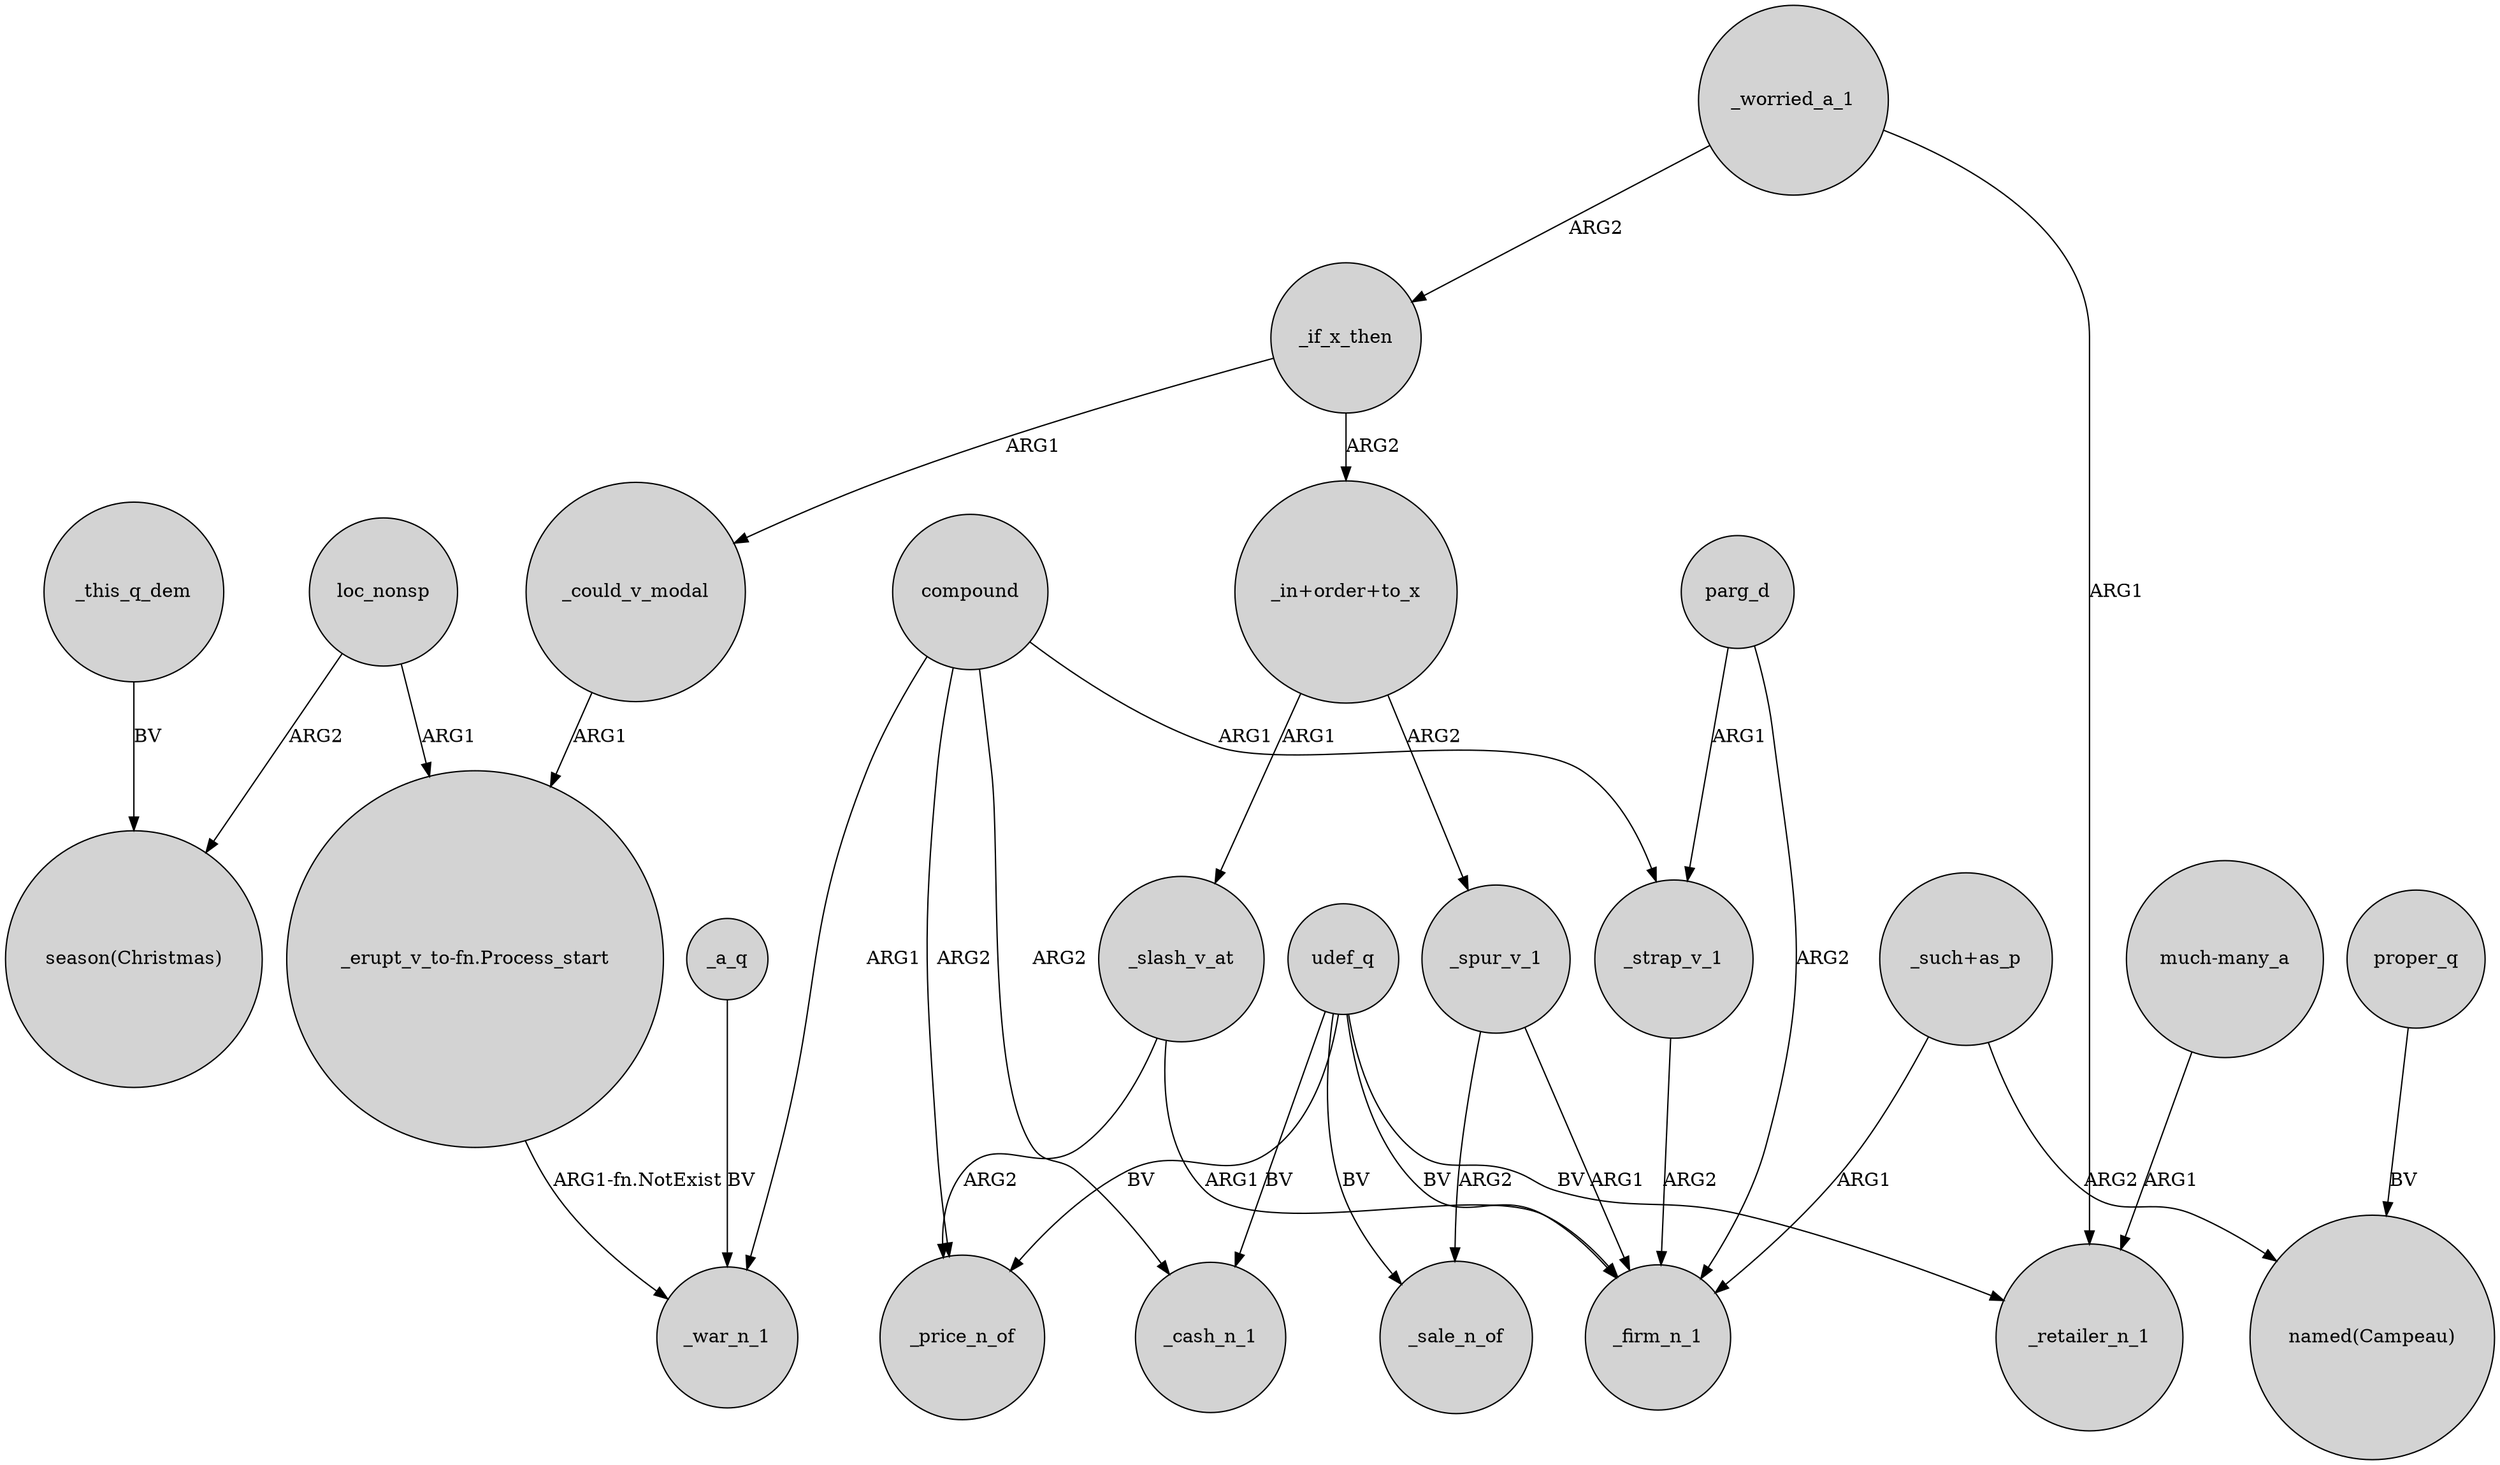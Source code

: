 digraph {
	node [shape=circle style=filled]
	loc_nonsp -> "season(Christmas)" [label=ARG2]
	compound -> _price_n_of [label=ARG2]
	udef_q -> _price_n_of [label=BV]
	compound -> _strap_v_1 [label=ARG1]
	_slash_v_at -> _firm_n_1 [label=ARG1]
	loc_nonsp -> "_erupt_v_to-fn.Process_start" [label=ARG1]
	udef_q -> _cash_n_1 [label=BV]
	_this_q_dem -> "season(Christmas)" [label=BV]
	_worried_a_1 -> _if_x_then [label=ARG2]
	"_in+order+to_x" -> _spur_v_1 [label=ARG2]
	udef_q -> _firm_n_1 [label=BV]
	"_such+as_p" -> "named(Campeau)" [label=ARG2]
	_spur_v_1 -> _firm_n_1 [label=ARG1]
	_strap_v_1 -> _firm_n_1 [label=ARG2]
	"_such+as_p" -> _firm_n_1 [label=ARG1]
	_if_x_then -> _could_v_modal [label=ARG1]
	compound -> _war_n_1 [label=ARG1]
	"_in+order+to_x" -> _slash_v_at [label=ARG1]
	parg_d -> _strap_v_1 [label=ARG1]
	_slash_v_at -> _price_n_of [label=ARG2]
	"_erupt_v_to-fn.Process_start" -> _war_n_1 [label="ARG1-fn.NotExist"]
	proper_q -> "named(Campeau)" [label=BV]
	_worried_a_1 -> _retailer_n_1 [label=ARG1]
	_spur_v_1 -> _sale_n_of [label=ARG2]
	udef_q -> _sale_n_of [label=BV]
	"much-many_a" -> _retailer_n_1 [label=ARG1]
	compound -> _cash_n_1 [label=ARG2]
	udef_q -> _retailer_n_1 [label=BV]
	_could_v_modal -> "_erupt_v_to-fn.Process_start" [label=ARG1]
	_a_q -> _war_n_1 [label=BV]
	parg_d -> _firm_n_1 [label=ARG2]
	_if_x_then -> "_in+order+to_x" [label=ARG2]
}
